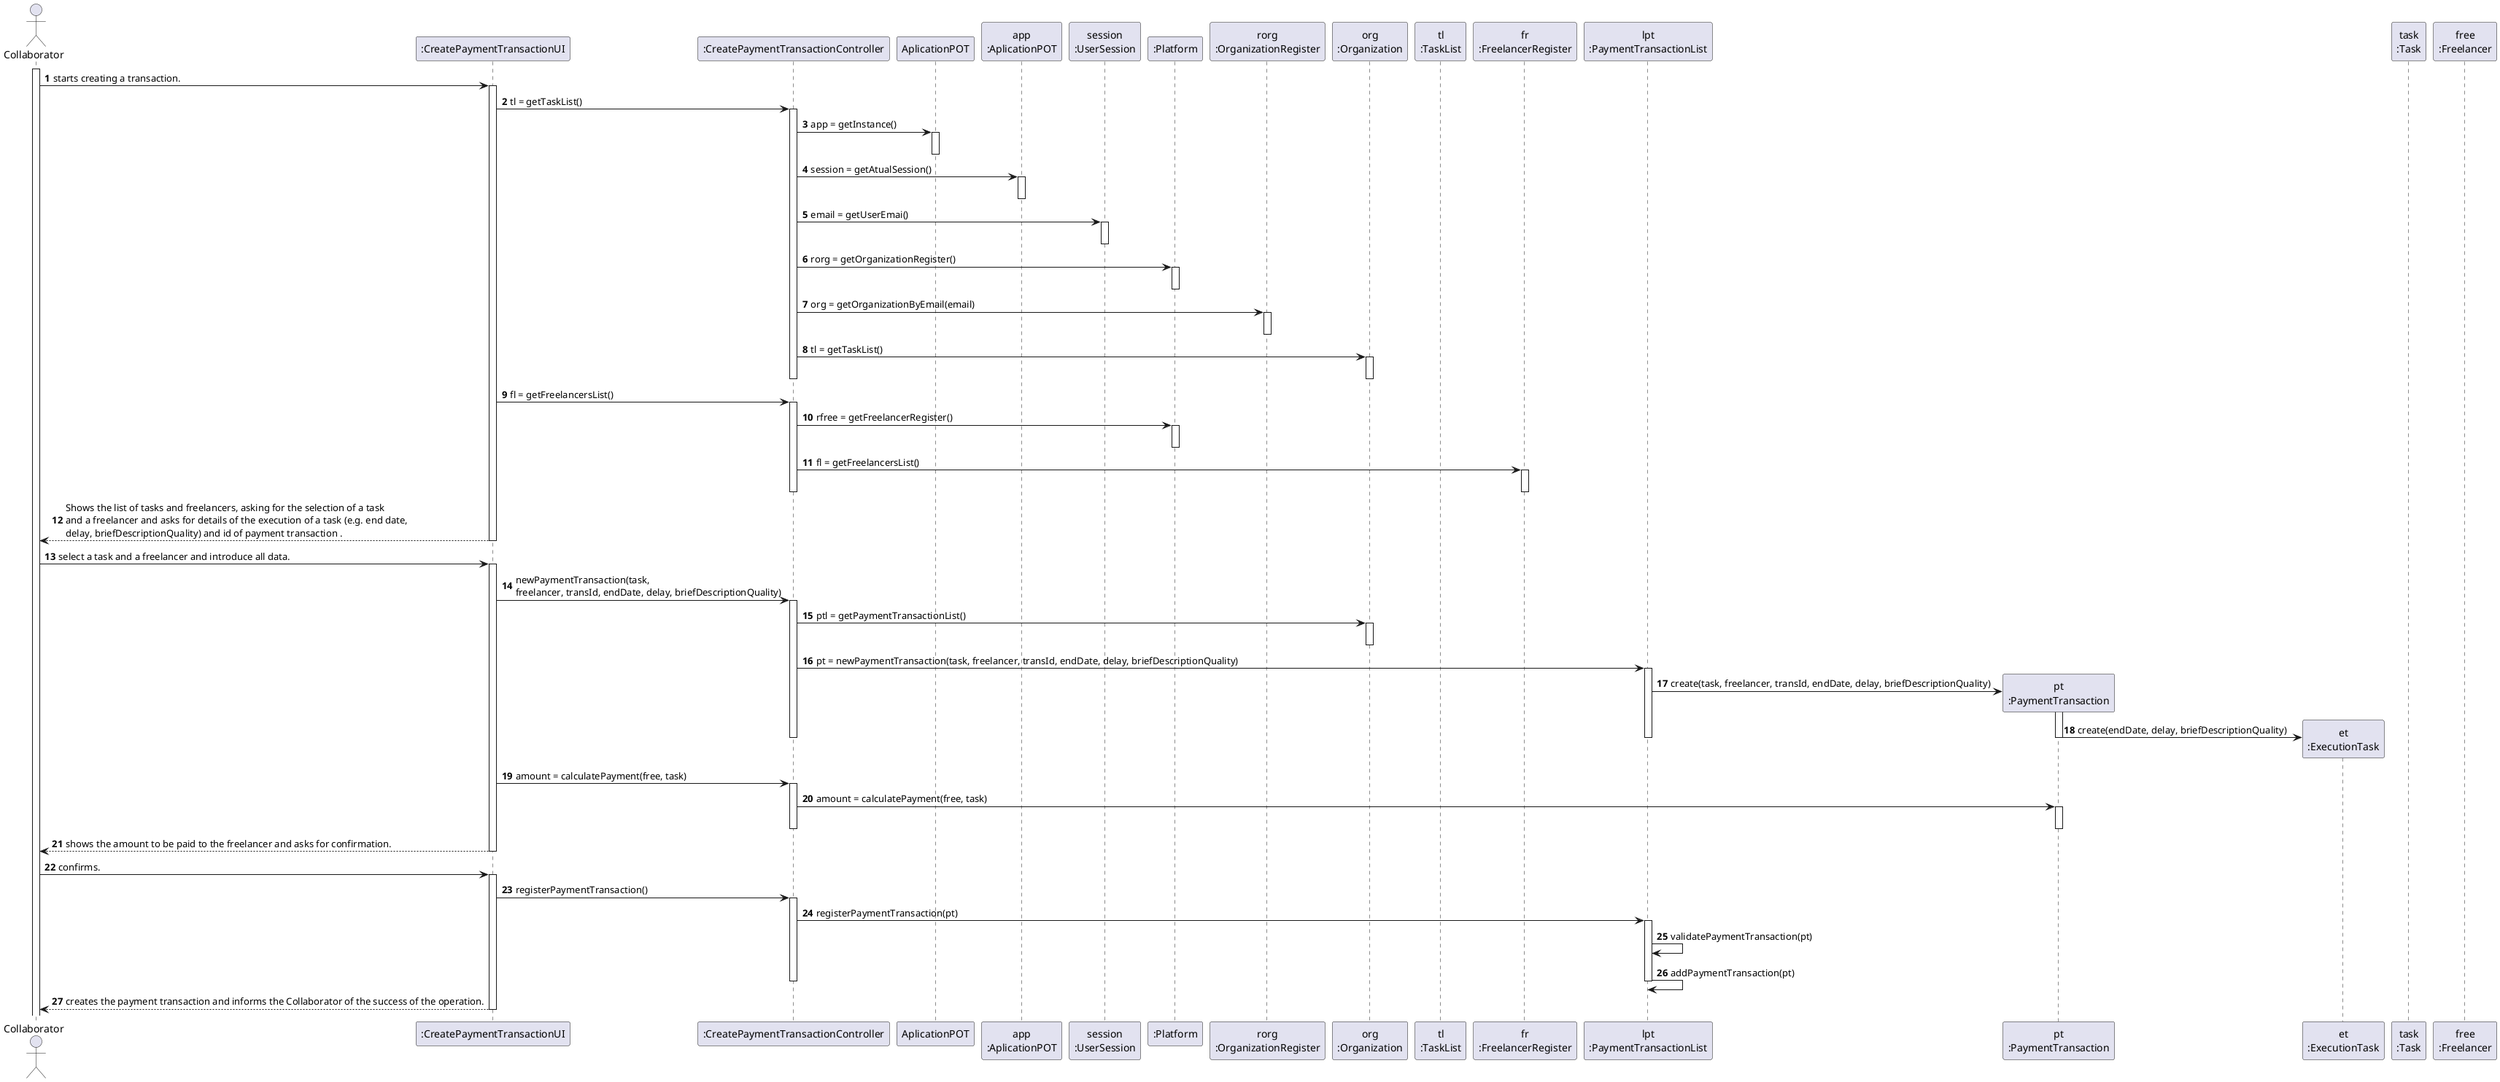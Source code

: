 @startuml
autonumber

actor "Collaborator" as FREE
participant ":CreatePaymentTransactionUI" as UI
participant ":CreatePaymentTransactionController" as CTRL
participant "AplicationPOT" as POT
participant "app\n:AplicationPOT" as APOT
participant "session\n:UserSession" as SES
participant ":Platform" as PLAT
participant "rorg\n:OrganizationRegister" as RORG
participant "org\n:Organization" as ORG
participant "tl\n:TaskList" as TL
participant "fr\n:FreelancerRegister" as FR
participant "lpt\n:PaymentTransactionList" as LPT
participant "pt\n:PaymentTransaction" as PT
participant "et\n:ExecutionTask" as ET
participant "task\n:Task" as TASK
participant "free\n:Freelancer" as FRE

activate FREE
FREE -> UI :  starts creating a transaction.
activate UI
UI -> CTRL : tl = getTaskList()
activate CTRL
CTRL -> POT : app = getInstance()
activate POT
deactivate POT
CTRL -> APOT : session = getAtualSession()
activate APOT
deactivate APOT
CTRL -> SES : email = getUserEmai()
activate SES
deactivate SES
CTRL -> PLAT : rorg = getOrganizationRegister()
activate PLAT
deactivate PLAT
CTRL -> RORG : org = getOrganizationByEmail(email)
activate RORG
deactivate RORG
CTRL -> ORG : tl = getTaskList()
activate ORG
deactivate ORG
deactivate CTRL

UI -> CTRL : fl = getFreelancersList()
activate CTRL
CTRL -> PLAT : rfree = getFreelancerRegister()
activate PLAT
deactivate PLAT
CTRL -> FR : fl = getFreelancersList()
activate FR
deactivate FR
deactivate CTRL

UI --> FREE : Shows the list of tasks and freelancers, asking for the selection of a task \nand a freelancer and asks for details of the execution of a task (e.g. end date, \ndelay, briefDescriptionQuality) and id of payment transaction .
deactivate UI


FREE -> UI : select a task and a freelancer and introduce all data.
activate UI
UI -> CTRL : newPaymentTransaction(task,\nfreelancer, transId, endDate, delay, briefDescriptionQuality)
activate CTRL
CTRL -> ORG : ptl = getPaymentTransactionList()
activate ORG
deactivate ORG
CTRL -> LPT : pt = newPaymentTransaction(task, freelancer, transId, endDate, delay, briefDescriptionQuality)
activate LPT
LPT -> PT ** : create(task, freelancer, transId, endDate, delay, briefDescriptionQuality)
activate PT
PT -> ET ** : create(endDate, delay, briefDescriptionQuality)
deactivate PT
deactivate LPT
deactivate CTRL
UI -> CTRL : amount = calculatePayment(free, task)
activate CTRL
CTRL -> PT : amount = calculatePayment(free, task)
activate PT
deactivate PT
deactivate CTRL



UI --> FREE : shows the amount to be paid to the freelancer and asks for confirmation.
deactivate UI
FREE -> UI :  confirms.
activate UI
UI -> CTRL : registerPaymentTransaction()
activate CTRL
CTRL -> LPT : registerPaymentTransaction(pt)
activate LPT
LPT -> LPT : validatePaymentTransaction(pt)
LPT -> LPT : addPaymentTransaction(pt)
deactivate LPT
deactivate CTRL

UI --> FREE :  creates the payment transaction and informs the Collaborator of the success of the operation.
deactivate UI

@enduml
